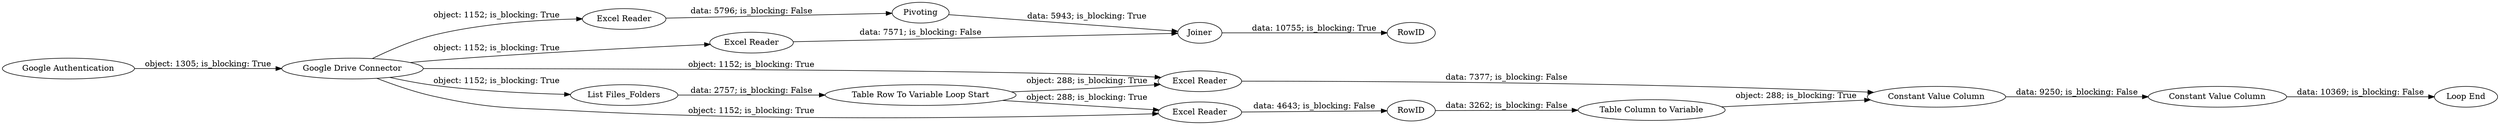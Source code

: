 digraph {
	"-3783843581170711173_283" [label="Excel Reader"]
	"-3783843581170711173_282" [label="Excel Reader"]
	"-3783843581170711173_279" [label="Google Authentication"]
	"-3783843581170711173_293" [label="Constant Value Column"]
	"-3783843581170711173_292" [label="Table Column to Variable"]
	"-3783843581170711173_288" [label="Excel Reader"]
	"-3783843581170711173_291" [label=RowID]
	"-3783843581170711173_294" [label="Constant Value Column"]
	"-3783843581170711173_281" [label="Google Drive Connector"]
	"-3783843581170711173_287" [label="List Files_Folders"]
	"-3783843581170711173_285" [label=Joiner]
	"-3783843581170711173_2030" [label="Loop End"]
	"-3783843581170711173_290" [label="Excel Reader"]
	"-3783843581170711173_289" [label="Table Row To Variable Loop Start"]
	"-3783843581170711173_284" [label=Pivoting]
	"-3783843581170711173_286" [label=RowID]
	"-3783843581170711173_279" -> "-3783843581170711173_281" [label="object: 1305; is_blocking: True"]
	"-3783843581170711173_281" -> "-3783843581170711173_287" [label="object: 1152; is_blocking: True"]
	"-3783843581170711173_281" -> "-3783843581170711173_283" [label="object: 1152; is_blocking: True"]
	"-3783843581170711173_287" -> "-3783843581170711173_289" [label="data: 2757; is_blocking: False"]
	"-3783843581170711173_289" -> "-3783843581170711173_290" [label="object: 288; is_blocking: True"]
	"-3783843581170711173_288" -> "-3783843581170711173_293" [label="data: 7377; is_blocking: False"]
	"-3783843581170711173_291" -> "-3783843581170711173_292" [label="data: 3262; is_blocking: False"]
	"-3783843581170711173_289" -> "-3783843581170711173_288" [label="object: 288; is_blocking: True"]
	"-3783843581170711173_294" -> "-3783843581170711173_2030" [label="data: 10369; is_blocking: False"]
	"-3783843581170711173_285" -> "-3783843581170711173_286" [label="data: 10755; is_blocking: True"]
	"-3783843581170711173_281" -> "-3783843581170711173_290" [label="object: 1152; is_blocking: True"]
	"-3783843581170711173_282" -> "-3783843581170711173_285" [label="data: 7571; is_blocking: False"]
	"-3783843581170711173_292" -> "-3783843581170711173_293" [label="object: 288; is_blocking: True"]
	"-3783843581170711173_283" -> "-3783843581170711173_284" [label="data: 5796; is_blocking: False"]
	"-3783843581170711173_290" -> "-3783843581170711173_291" [label="data: 4643; is_blocking: False"]
	"-3783843581170711173_284" -> "-3783843581170711173_285" [label="data: 5943; is_blocking: True"]
	"-3783843581170711173_293" -> "-3783843581170711173_294" [label="data: 9250; is_blocking: False"]
	"-3783843581170711173_281" -> "-3783843581170711173_282" [label="object: 1152; is_blocking: True"]
	"-3783843581170711173_281" -> "-3783843581170711173_288" [label="object: 1152; is_blocking: True"]
	rankdir=LR
}

